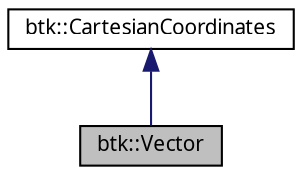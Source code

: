 digraph G
{
  edge [fontname="FreeSans.ttf",fontsize="10",labelfontname="FreeSans.ttf",labelfontsize="10"];
  node [fontname="FreeSans.ttf",fontsize="10",shape=record];
  Node1 [label="btk::Vector",height=0.2,width=0.4,color="black", fillcolor="grey75", style="filled" fontcolor="black"];
  Node2 -> Node1 [dir=back,color="midnightblue",fontsize="10",style="solid",fontname="FreeSans.ttf"];
  Node2 [label="btk::CartesianCoordinates",height=0.2,width=0.4,color="black", fillcolor="white", style="filled",URL="$classbtk_1_1_cartesian_coordinates.html",tooltip="Cartesian coordinates."];
}
